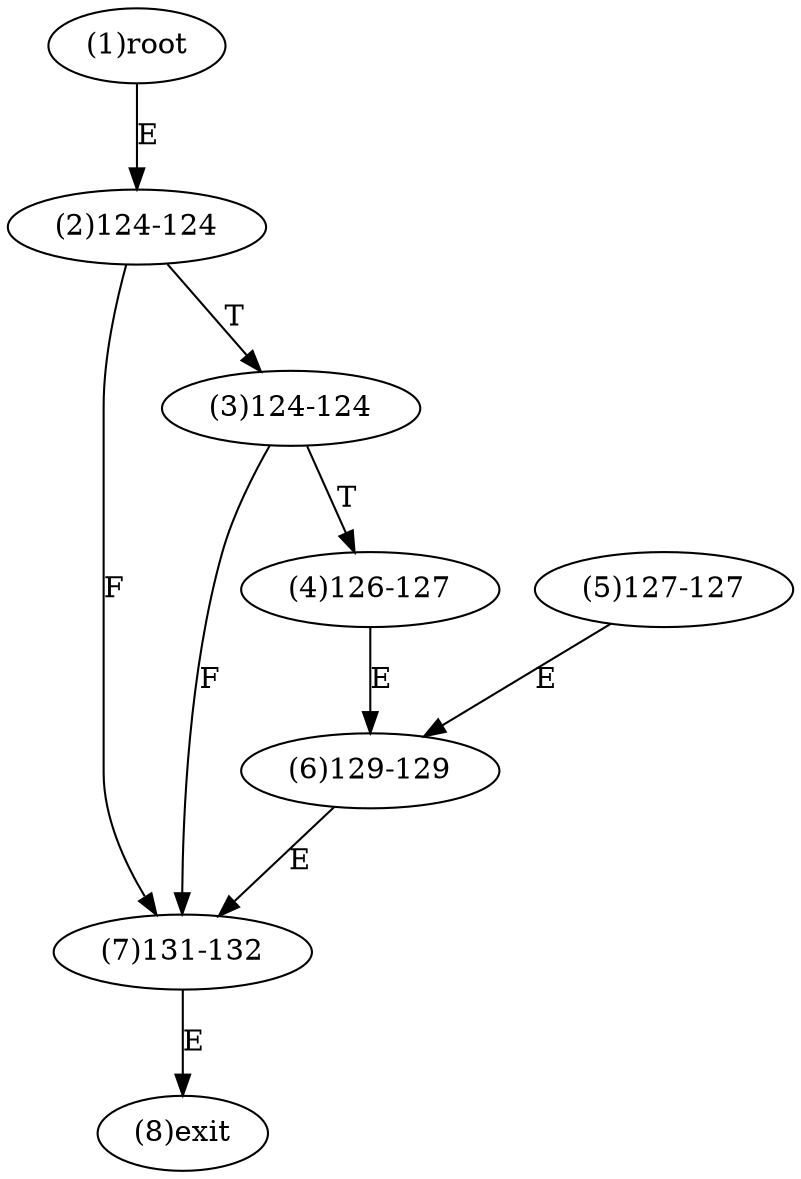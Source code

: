digraph "" { 
1[ label="(1)root"];
2[ label="(2)124-124"];
3[ label="(3)124-124"];
4[ label="(4)126-127"];
5[ label="(5)127-127"];
6[ label="(6)129-129"];
7[ label="(7)131-132"];
8[ label="(8)exit"];
1->2[ label="E"];
2->7[ label="F"];
2->3[ label="T"];
3->7[ label="F"];
3->4[ label="T"];
4->6[ label="E"];
5->6[ label="E"];
6->7[ label="E"];
7->8[ label="E"];
}